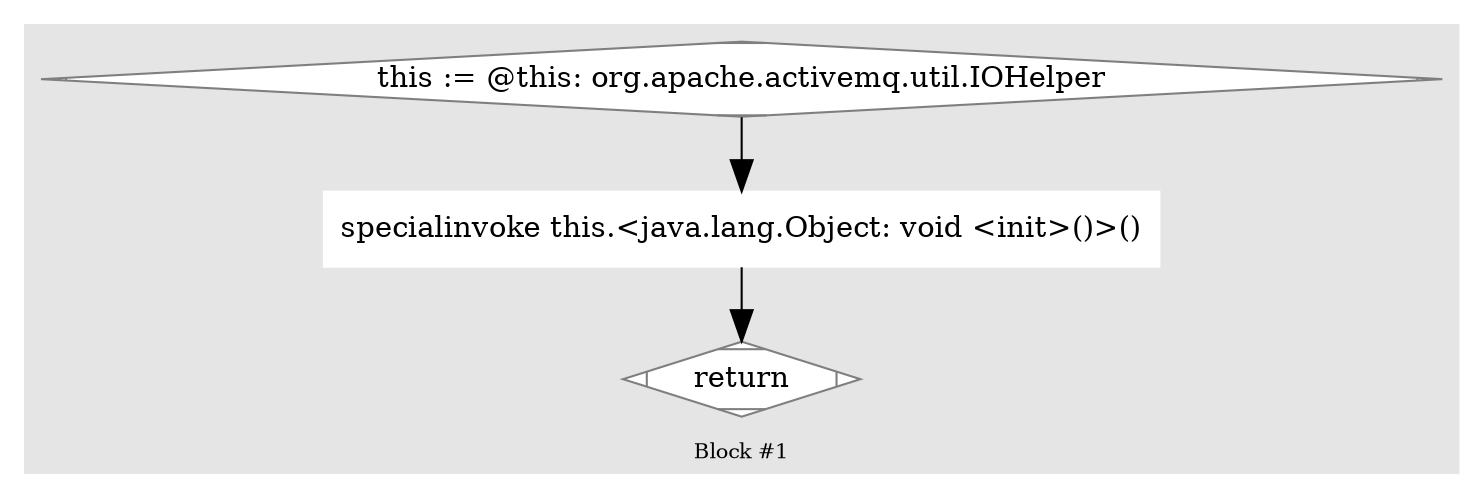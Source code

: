digraph G {
	compound=true
	labelloc=b
	style=filled
	color=gray90
	node [shape=box,style=filled,color=white]
	edge [fontsize=10,arrowsize=1.5,fontcolor=grey40]
	fontsize=10

//  lines [33: 34] 
	subgraph cluster_1627857534 { 
		label = "Block #1"
		1572098393[label="this := @this: org.apache.activemq.util.IOHelper",shape=Mdiamond,color=grey50,fillcolor=white]
		2084663827[label="specialinvoke this.&lt;java.lang.Object: void &lt;init&gt;()&gt;()"]
		1790421142[label="return",shape=Mdiamond,color=grey50,fillcolor=white]

		1572098393 -> 2084663827 -> 1790421142
	}

}